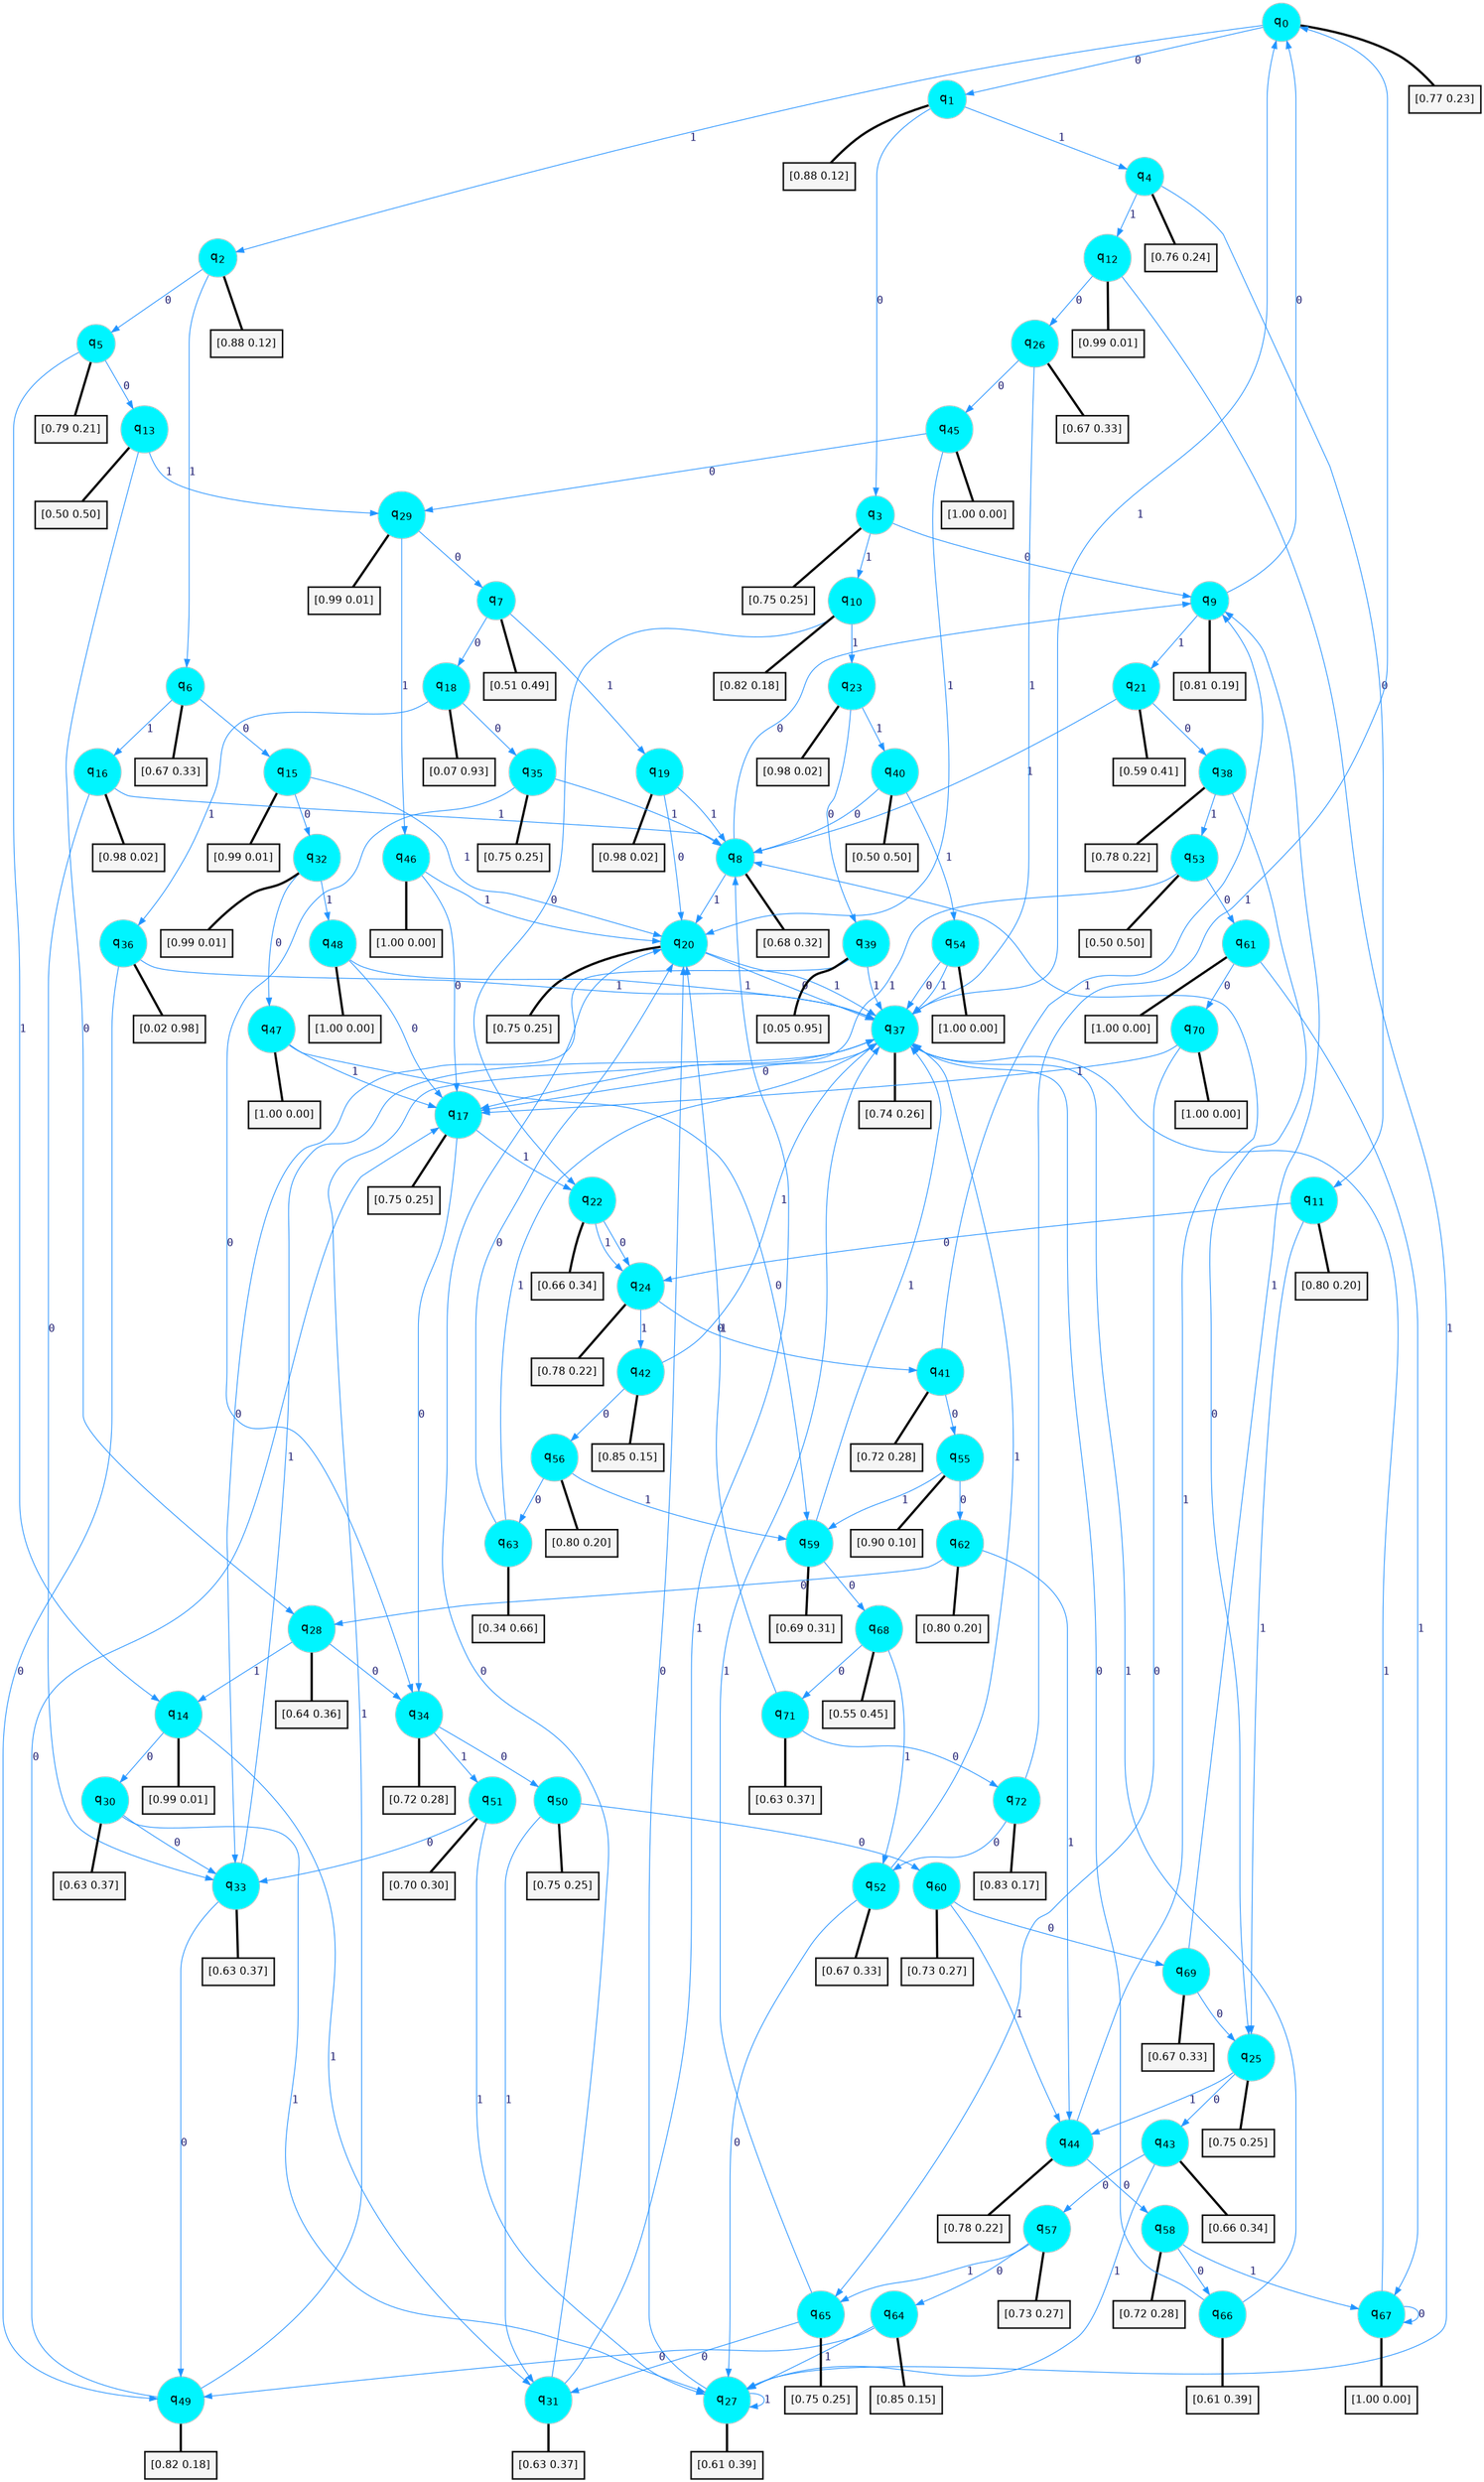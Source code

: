 digraph G {
graph [
bgcolor=transparent, dpi=300, rankdir=TD, size="40,25"];
node [
color=gray, fillcolor=turquoise1, fontcolor=black, fontname=Helvetica, fontsize=16, fontweight=bold, shape=circle, style=filled];
edge [
arrowsize=1, color=dodgerblue1, fontcolor=midnightblue, fontname=courier, fontweight=bold, penwidth=1, style=solid, weight=20];
0[label=<q<SUB>0</SUB>>];
1[label=<q<SUB>1</SUB>>];
2[label=<q<SUB>2</SUB>>];
3[label=<q<SUB>3</SUB>>];
4[label=<q<SUB>4</SUB>>];
5[label=<q<SUB>5</SUB>>];
6[label=<q<SUB>6</SUB>>];
7[label=<q<SUB>7</SUB>>];
8[label=<q<SUB>8</SUB>>];
9[label=<q<SUB>9</SUB>>];
10[label=<q<SUB>10</SUB>>];
11[label=<q<SUB>11</SUB>>];
12[label=<q<SUB>12</SUB>>];
13[label=<q<SUB>13</SUB>>];
14[label=<q<SUB>14</SUB>>];
15[label=<q<SUB>15</SUB>>];
16[label=<q<SUB>16</SUB>>];
17[label=<q<SUB>17</SUB>>];
18[label=<q<SUB>18</SUB>>];
19[label=<q<SUB>19</SUB>>];
20[label=<q<SUB>20</SUB>>];
21[label=<q<SUB>21</SUB>>];
22[label=<q<SUB>22</SUB>>];
23[label=<q<SUB>23</SUB>>];
24[label=<q<SUB>24</SUB>>];
25[label=<q<SUB>25</SUB>>];
26[label=<q<SUB>26</SUB>>];
27[label=<q<SUB>27</SUB>>];
28[label=<q<SUB>28</SUB>>];
29[label=<q<SUB>29</SUB>>];
30[label=<q<SUB>30</SUB>>];
31[label=<q<SUB>31</SUB>>];
32[label=<q<SUB>32</SUB>>];
33[label=<q<SUB>33</SUB>>];
34[label=<q<SUB>34</SUB>>];
35[label=<q<SUB>35</SUB>>];
36[label=<q<SUB>36</SUB>>];
37[label=<q<SUB>37</SUB>>];
38[label=<q<SUB>38</SUB>>];
39[label=<q<SUB>39</SUB>>];
40[label=<q<SUB>40</SUB>>];
41[label=<q<SUB>41</SUB>>];
42[label=<q<SUB>42</SUB>>];
43[label=<q<SUB>43</SUB>>];
44[label=<q<SUB>44</SUB>>];
45[label=<q<SUB>45</SUB>>];
46[label=<q<SUB>46</SUB>>];
47[label=<q<SUB>47</SUB>>];
48[label=<q<SUB>48</SUB>>];
49[label=<q<SUB>49</SUB>>];
50[label=<q<SUB>50</SUB>>];
51[label=<q<SUB>51</SUB>>];
52[label=<q<SUB>52</SUB>>];
53[label=<q<SUB>53</SUB>>];
54[label=<q<SUB>54</SUB>>];
55[label=<q<SUB>55</SUB>>];
56[label=<q<SUB>56</SUB>>];
57[label=<q<SUB>57</SUB>>];
58[label=<q<SUB>58</SUB>>];
59[label=<q<SUB>59</SUB>>];
60[label=<q<SUB>60</SUB>>];
61[label=<q<SUB>61</SUB>>];
62[label=<q<SUB>62</SUB>>];
63[label=<q<SUB>63</SUB>>];
64[label=<q<SUB>64</SUB>>];
65[label=<q<SUB>65</SUB>>];
66[label=<q<SUB>66</SUB>>];
67[label=<q<SUB>67</SUB>>];
68[label=<q<SUB>68</SUB>>];
69[label=<q<SUB>69</SUB>>];
70[label=<q<SUB>70</SUB>>];
71[label=<q<SUB>71</SUB>>];
72[label=<q<SUB>72</SUB>>];
73[label="[0.77 0.23]", shape=box,fontcolor=black, fontname=Helvetica, fontsize=14, penwidth=2, fillcolor=whitesmoke,color=black];
74[label="[0.88 0.12]", shape=box,fontcolor=black, fontname=Helvetica, fontsize=14, penwidth=2, fillcolor=whitesmoke,color=black];
75[label="[0.88 0.12]", shape=box,fontcolor=black, fontname=Helvetica, fontsize=14, penwidth=2, fillcolor=whitesmoke,color=black];
76[label="[0.75 0.25]", shape=box,fontcolor=black, fontname=Helvetica, fontsize=14, penwidth=2, fillcolor=whitesmoke,color=black];
77[label="[0.76 0.24]", shape=box,fontcolor=black, fontname=Helvetica, fontsize=14, penwidth=2, fillcolor=whitesmoke,color=black];
78[label="[0.79 0.21]", shape=box,fontcolor=black, fontname=Helvetica, fontsize=14, penwidth=2, fillcolor=whitesmoke,color=black];
79[label="[0.67 0.33]", shape=box,fontcolor=black, fontname=Helvetica, fontsize=14, penwidth=2, fillcolor=whitesmoke,color=black];
80[label="[0.51 0.49]", shape=box,fontcolor=black, fontname=Helvetica, fontsize=14, penwidth=2, fillcolor=whitesmoke,color=black];
81[label="[0.68 0.32]", shape=box,fontcolor=black, fontname=Helvetica, fontsize=14, penwidth=2, fillcolor=whitesmoke,color=black];
82[label="[0.81 0.19]", shape=box,fontcolor=black, fontname=Helvetica, fontsize=14, penwidth=2, fillcolor=whitesmoke,color=black];
83[label="[0.82 0.18]", shape=box,fontcolor=black, fontname=Helvetica, fontsize=14, penwidth=2, fillcolor=whitesmoke,color=black];
84[label="[0.80 0.20]", shape=box,fontcolor=black, fontname=Helvetica, fontsize=14, penwidth=2, fillcolor=whitesmoke,color=black];
85[label="[0.99 0.01]", shape=box,fontcolor=black, fontname=Helvetica, fontsize=14, penwidth=2, fillcolor=whitesmoke,color=black];
86[label="[0.50 0.50]", shape=box,fontcolor=black, fontname=Helvetica, fontsize=14, penwidth=2, fillcolor=whitesmoke,color=black];
87[label="[0.99 0.01]", shape=box,fontcolor=black, fontname=Helvetica, fontsize=14, penwidth=2, fillcolor=whitesmoke,color=black];
88[label="[0.99 0.01]", shape=box,fontcolor=black, fontname=Helvetica, fontsize=14, penwidth=2, fillcolor=whitesmoke,color=black];
89[label="[0.98 0.02]", shape=box,fontcolor=black, fontname=Helvetica, fontsize=14, penwidth=2, fillcolor=whitesmoke,color=black];
90[label="[0.75 0.25]", shape=box,fontcolor=black, fontname=Helvetica, fontsize=14, penwidth=2, fillcolor=whitesmoke,color=black];
91[label="[0.07 0.93]", shape=box,fontcolor=black, fontname=Helvetica, fontsize=14, penwidth=2, fillcolor=whitesmoke,color=black];
92[label="[0.98 0.02]", shape=box,fontcolor=black, fontname=Helvetica, fontsize=14, penwidth=2, fillcolor=whitesmoke,color=black];
93[label="[0.75 0.25]", shape=box,fontcolor=black, fontname=Helvetica, fontsize=14, penwidth=2, fillcolor=whitesmoke,color=black];
94[label="[0.59 0.41]", shape=box,fontcolor=black, fontname=Helvetica, fontsize=14, penwidth=2, fillcolor=whitesmoke,color=black];
95[label="[0.66 0.34]", shape=box,fontcolor=black, fontname=Helvetica, fontsize=14, penwidth=2, fillcolor=whitesmoke,color=black];
96[label="[0.98 0.02]", shape=box,fontcolor=black, fontname=Helvetica, fontsize=14, penwidth=2, fillcolor=whitesmoke,color=black];
97[label="[0.78 0.22]", shape=box,fontcolor=black, fontname=Helvetica, fontsize=14, penwidth=2, fillcolor=whitesmoke,color=black];
98[label="[0.75 0.25]", shape=box,fontcolor=black, fontname=Helvetica, fontsize=14, penwidth=2, fillcolor=whitesmoke,color=black];
99[label="[0.67 0.33]", shape=box,fontcolor=black, fontname=Helvetica, fontsize=14, penwidth=2, fillcolor=whitesmoke,color=black];
100[label="[0.61 0.39]", shape=box,fontcolor=black, fontname=Helvetica, fontsize=14, penwidth=2, fillcolor=whitesmoke,color=black];
101[label="[0.64 0.36]", shape=box,fontcolor=black, fontname=Helvetica, fontsize=14, penwidth=2, fillcolor=whitesmoke,color=black];
102[label="[0.99 0.01]", shape=box,fontcolor=black, fontname=Helvetica, fontsize=14, penwidth=2, fillcolor=whitesmoke,color=black];
103[label="[0.63 0.37]", shape=box,fontcolor=black, fontname=Helvetica, fontsize=14, penwidth=2, fillcolor=whitesmoke,color=black];
104[label="[0.63 0.37]", shape=box,fontcolor=black, fontname=Helvetica, fontsize=14, penwidth=2, fillcolor=whitesmoke,color=black];
105[label="[0.99 0.01]", shape=box,fontcolor=black, fontname=Helvetica, fontsize=14, penwidth=2, fillcolor=whitesmoke,color=black];
106[label="[0.63 0.37]", shape=box,fontcolor=black, fontname=Helvetica, fontsize=14, penwidth=2, fillcolor=whitesmoke,color=black];
107[label="[0.72 0.28]", shape=box,fontcolor=black, fontname=Helvetica, fontsize=14, penwidth=2, fillcolor=whitesmoke,color=black];
108[label="[0.75 0.25]", shape=box,fontcolor=black, fontname=Helvetica, fontsize=14, penwidth=2, fillcolor=whitesmoke,color=black];
109[label="[0.02 0.98]", shape=box,fontcolor=black, fontname=Helvetica, fontsize=14, penwidth=2, fillcolor=whitesmoke,color=black];
110[label="[0.74 0.26]", shape=box,fontcolor=black, fontname=Helvetica, fontsize=14, penwidth=2, fillcolor=whitesmoke,color=black];
111[label="[0.78 0.22]", shape=box,fontcolor=black, fontname=Helvetica, fontsize=14, penwidth=2, fillcolor=whitesmoke,color=black];
112[label="[0.05 0.95]", shape=box,fontcolor=black, fontname=Helvetica, fontsize=14, penwidth=2, fillcolor=whitesmoke,color=black];
113[label="[0.50 0.50]", shape=box,fontcolor=black, fontname=Helvetica, fontsize=14, penwidth=2, fillcolor=whitesmoke,color=black];
114[label="[0.72 0.28]", shape=box,fontcolor=black, fontname=Helvetica, fontsize=14, penwidth=2, fillcolor=whitesmoke,color=black];
115[label="[0.85 0.15]", shape=box,fontcolor=black, fontname=Helvetica, fontsize=14, penwidth=2, fillcolor=whitesmoke,color=black];
116[label="[0.66 0.34]", shape=box,fontcolor=black, fontname=Helvetica, fontsize=14, penwidth=2, fillcolor=whitesmoke,color=black];
117[label="[0.78 0.22]", shape=box,fontcolor=black, fontname=Helvetica, fontsize=14, penwidth=2, fillcolor=whitesmoke,color=black];
118[label="[1.00 0.00]", shape=box,fontcolor=black, fontname=Helvetica, fontsize=14, penwidth=2, fillcolor=whitesmoke,color=black];
119[label="[1.00 0.00]", shape=box,fontcolor=black, fontname=Helvetica, fontsize=14, penwidth=2, fillcolor=whitesmoke,color=black];
120[label="[1.00 0.00]", shape=box,fontcolor=black, fontname=Helvetica, fontsize=14, penwidth=2, fillcolor=whitesmoke,color=black];
121[label="[1.00 0.00]", shape=box,fontcolor=black, fontname=Helvetica, fontsize=14, penwidth=2, fillcolor=whitesmoke,color=black];
122[label="[0.82 0.18]", shape=box,fontcolor=black, fontname=Helvetica, fontsize=14, penwidth=2, fillcolor=whitesmoke,color=black];
123[label="[0.75 0.25]", shape=box,fontcolor=black, fontname=Helvetica, fontsize=14, penwidth=2, fillcolor=whitesmoke,color=black];
124[label="[0.70 0.30]", shape=box,fontcolor=black, fontname=Helvetica, fontsize=14, penwidth=2, fillcolor=whitesmoke,color=black];
125[label="[0.67 0.33]", shape=box,fontcolor=black, fontname=Helvetica, fontsize=14, penwidth=2, fillcolor=whitesmoke,color=black];
126[label="[0.50 0.50]", shape=box,fontcolor=black, fontname=Helvetica, fontsize=14, penwidth=2, fillcolor=whitesmoke,color=black];
127[label="[1.00 0.00]", shape=box,fontcolor=black, fontname=Helvetica, fontsize=14, penwidth=2, fillcolor=whitesmoke,color=black];
128[label="[0.90 0.10]", shape=box,fontcolor=black, fontname=Helvetica, fontsize=14, penwidth=2, fillcolor=whitesmoke,color=black];
129[label="[0.80 0.20]", shape=box,fontcolor=black, fontname=Helvetica, fontsize=14, penwidth=2, fillcolor=whitesmoke,color=black];
130[label="[0.73 0.27]", shape=box,fontcolor=black, fontname=Helvetica, fontsize=14, penwidth=2, fillcolor=whitesmoke,color=black];
131[label="[0.72 0.28]", shape=box,fontcolor=black, fontname=Helvetica, fontsize=14, penwidth=2, fillcolor=whitesmoke,color=black];
132[label="[0.69 0.31]", shape=box,fontcolor=black, fontname=Helvetica, fontsize=14, penwidth=2, fillcolor=whitesmoke,color=black];
133[label="[0.73 0.27]", shape=box,fontcolor=black, fontname=Helvetica, fontsize=14, penwidth=2, fillcolor=whitesmoke,color=black];
134[label="[1.00 0.00]", shape=box,fontcolor=black, fontname=Helvetica, fontsize=14, penwidth=2, fillcolor=whitesmoke,color=black];
135[label="[0.80 0.20]", shape=box,fontcolor=black, fontname=Helvetica, fontsize=14, penwidth=2, fillcolor=whitesmoke,color=black];
136[label="[0.34 0.66]", shape=box,fontcolor=black, fontname=Helvetica, fontsize=14, penwidth=2, fillcolor=whitesmoke,color=black];
137[label="[0.85 0.15]", shape=box,fontcolor=black, fontname=Helvetica, fontsize=14, penwidth=2, fillcolor=whitesmoke,color=black];
138[label="[0.75 0.25]", shape=box,fontcolor=black, fontname=Helvetica, fontsize=14, penwidth=2, fillcolor=whitesmoke,color=black];
139[label="[0.61 0.39]", shape=box,fontcolor=black, fontname=Helvetica, fontsize=14, penwidth=2, fillcolor=whitesmoke,color=black];
140[label="[1.00 0.00]", shape=box,fontcolor=black, fontname=Helvetica, fontsize=14, penwidth=2, fillcolor=whitesmoke,color=black];
141[label="[0.55 0.45]", shape=box,fontcolor=black, fontname=Helvetica, fontsize=14, penwidth=2, fillcolor=whitesmoke,color=black];
142[label="[0.67 0.33]", shape=box,fontcolor=black, fontname=Helvetica, fontsize=14, penwidth=2, fillcolor=whitesmoke,color=black];
143[label="[1.00 0.00]", shape=box,fontcolor=black, fontname=Helvetica, fontsize=14, penwidth=2, fillcolor=whitesmoke,color=black];
144[label="[0.63 0.37]", shape=box,fontcolor=black, fontname=Helvetica, fontsize=14, penwidth=2, fillcolor=whitesmoke,color=black];
145[label="[0.83 0.17]", shape=box,fontcolor=black, fontname=Helvetica, fontsize=14, penwidth=2, fillcolor=whitesmoke,color=black];
0->1 [label=0];
0->2 [label=1];
0->73 [arrowhead=none, penwidth=3,color=black];
1->3 [label=0];
1->4 [label=1];
1->74 [arrowhead=none, penwidth=3,color=black];
2->5 [label=0];
2->6 [label=1];
2->75 [arrowhead=none, penwidth=3,color=black];
3->9 [label=0];
3->10 [label=1];
3->76 [arrowhead=none, penwidth=3,color=black];
4->11 [label=0];
4->12 [label=1];
4->77 [arrowhead=none, penwidth=3,color=black];
5->13 [label=0];
5->14 [label=1];
5->78 [arrowhead=none, penwidth=3,color=black];
6->15 [label=0];
6->16 [label=1];
6->79 [arrowhead=none, penwidth=3,color=black];
7->18 [label=0];
7->19 [label=1];
7->80 [arrowhead=none, penwidth=3,color=black];
8->9 [label=0];
8->20 [label=1];
8->81 [arrowhead=none, penwidth=3,color=black];
9->0 [label=0];
9->21 [label=1];
9->82 [arrowhead=none, penwidth=3,color=black];
10->22 [label=0];
10->23 [label=1];
10->83 [arrowhead=none, penwidth=3,color=black];
11->24 [label=0];
11->25 [label=1];
11->84 [arrowhead=none, penwidth=3,color=black];
12->26 [label=0];
12->27 [label=1];
12->85 [arrowhead=none, penwidth=3,color=black];
13->28 [label=0];
13->29 [label=1];
13->86 [arrowhead=none, penwidth=3,color=black];
14->30 [label=0];
14->31 [label=1];
14->87 [arrowhead=none, penwidth=3,color=black];
15->32 [label=0];
15->20 [label=1];
15->88 [arrowhead=none, penwidth=3,color=black];
16->33 [label=0];
16->8 [label=1];
16->89 [arrowhead=none, penwidth=3,color=black];
17->34 [label=0];
17->22 [label=1];
17->90 [arrowhead=none, penwidth=3,color=black];
18->35 [label=0];
18->36 [label=1];
18->91 [arrowhead=none, penwidth=3,color=black];
19->20 [label=0];
19->8 [label=1];
19->92 [arrowhead=none, penwidth=3,color=black];
20->37 [label=0];
20->37 [label=1];
20->93 [arrowhead=none, penwidth=3,color=black];
21->38 [label=0];
21->8 [label=1];
21->94 [arrowhead=none, penwidth=3,color=black];
22->24 [label=0];
22->24 [label=1];
22->95 [arrowhead=none, penwidth=3,color=black];
23->39 [label=0];
23->40 [label=1];
23->96 [arrowhead=none, penwidth=3,color=black];
24->41 [label=0];
24->42 [label=1];
24->97 [arrowhead=none, penwidth=3,color=black];
25->43 [label=0];
25->44 [label=1];
25->98 [arrowhead=none, penwidth=3,color=black];
26->45 [label=0];
26->37 [label=1];
26->99 [arrowhead=none, penwidth=3,color=black];
27->20 [label=0];
27->27 [label=1];
27->100 [arrowhead=none, penwidth=3,color=black];
28->34 [label=0];
28->14 [label=1];
28->101 [arrowhead=none, penwidth=3,color=black];
29->7 [label=0];
29->46 [label=1];
29->102 [arrowhead=none, penwidth=3,color=black];
30->33 [label=0];
30->27 [label=1];
30->103 [arrowhead=none, penwidth=3,color=black];
31->20 [label=0];
31->8 [label=1];
31->104 [arrowhead=none, penwidth=3,color=black];
32->47 [label=0];
32->48 [label=1];
32->105 [arrowhead=none, penwidth=3,color=black];
33->49 [label=0];
33->37 [label=1];
33->106 [arrowhead=none, penwidth=3,color=black];
34->50 [label=0];
34->51 [label=1];
34->107 [arrowhead=none, penwidth=3,color=black];
35->34 [label=0];
35->8 [label=1];
35->108 [arrowhead=none, penwidth=3,color=black];
36->49 [label=0];
36->37 [label=1];
36->109 [arrowhead=none, penwidth=3,color=black];
37->17 [label=0];
37->0 [label=1];
37->110 [arrowhead=none, penwidth=3,color=black];
38->25 [label=0];
38->53 [label=1];
38->111 [arrowhead=none, penwidth=3,color=black];
39->33 [label=0];
39->37 [label=1];
39->112 [arrowhead=none, penwidth=3,color=black];
40->8 [label=0];
40->54 [label=1];
40->113 [arrowhead=none, penwidth=3,color=black];
41->55 [label=0];
41->9 [label=1];
41->114 [arrowhead=none, penwidth=3,color=black];
42->56 [label=0];
42->37 [label=1];
42->115 [arrowhead=none, penwidth=3,color=black];
43->57 [label=0];
43->27 [label=1];
43->116 [arrowhead=none, penwidth=3,color=black];
44->58 [label=0];
44->8 [label=1];
44->117 [arrowhead=none, penwidth=3,color=black];
45->29 [label=0];
45->20 [label=1];
45->118 [arrowhead=none, penwidth=3,color=black];
46->17 [label=0];
46->20 [label=1];
46->119 [arrowhead=none, penwidth=3,color=black];
47->59 [label=0];
47->17 [label=1];
47->120 [arrowhead=none, penwidth=3,color=black];
48->17 [label=0];
48->37 [label=1];
48->121 [arrowhead=none, penwidth=3,color=black];
49->17 [label=0];
49->37 [label=1];
49->122 [arrowhead=none, penwidth=3,color=black];
50->60 [label=0];
50->31 [label=1];
50->123 [arrowhead=none, penwidth=3,color=black];
51->33 [label=0];
51->27 [label=1];
51->124 [arrowhead=none, penwidth=3,color=black];
52->27 [label=0];
52->37 [label=1];
52->125 [arrowhead=none, penwidth=3,color=black];
53->61 [label=0];
53->17 [label=1];
53->126 [arrowhead=none, penwidth=3,color=black];
54->37 [label=0];
54->37 [label=1];
54->127 [arrowhead=none, penwidth=3,color=black];
55->62 [label=0];
55->59 [label=1];
55->128 [arrowhead=none, penwidth=3,color=black];
56->63 [label=0];
56->59 [label=1];
56->129 [arrowhead=none, penwidth=3,color=black];
57->64 [label=0];
57->65 [label=1];
57->130 [arrowhead=none, penwidth=3,color=black];
58->66 [label=0];
58->67 [label=1];
58->131 [arrowhead=none, penwidth=3,color=black];
59->68 [label=0];
59->37 [label=1];
59->132 [arrowhead=none, penwidth=3,color=black];
60->69 [label=0];
60->44 [label=1];
60->133 [arrowhead=none, penwidth=3,color=black];
61->70 [label=0];
61->67 [label=1];
61->134 [arrowhead=none, penwidth=3,color=black];
62->28 [label=0];
62->44 [label=1];
62->135 [arrowhead=none, penwidth=3,color=black];
63->20 [label=0];
63->37 [label=1];
63->136 [arrowhead=none, penwidth=3,color=black];
64->49 [label=0];
64->27 [label=1];
64->137 [arrowhead=none, penwidth=3,color=black];
65->31 [label=0];
65->37 [label=1];
65->138 [arrowhead=none, penwidth=3,color=black];
66->37 [label=0];
66->37 [label=1];
66->139 [arrowhead=none, penwidth=3,color=black];
67->67 [label=0];
67->37 [label=1];
67->140 [arrowhead=none, penwidth=3,color=black];
68->71 [label=0];
68->52 [label=1];
68->141 [arrowhead=none, penwidth=3,color=black];
69->25 [label=0];
69->9 [label=1];
69->142 [arrowhead=none, penwidth=3,color=black];
70->65 [label=0];
70->17 [label=1];
70->143 [arrowhead=none, penwidth=3,color=black];
71->72 [label=0];
71->20 [label=1];
71->144 [arrowhead=none, penwidth=3,color=black];
72->52 [label=0];
72->0 [label=1];
72->145 [arrowhead=none, penwidth=3,color=black];
}
